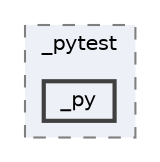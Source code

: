 digraph "C:/Users/LukeMabie/documents/Development/Password_Saver_Using_Django-master/venv/Lib/site-packages/_pytest/_py"
{
 // LATEX_PDF_SIZE
  bgcolor="transparent";
  edge [fontname=Helvetica,fontsize=10,labelfontname=Helvetica,labelfontsize=10];
  node [fontname=Helvetica,fontsize=10,shape=box,height=0.2,width=0.4];
  compound=true
  subgraph clusterdir_b3b37a221e9061020e777f5b90b2470a {
    graph [ bgcolor="#edf0f7", pencolor="grey50", label="_pytest", fontname=Helvetica,fontsize=10 style="filled,dashed", URL="dir_b3b37a221e9061020e777f5b90b2470a.html",tooltip=""]
  dir_22c76324289f7ea86c1311c5ad9546d1 [label="_py", fillcolor="#edf0f7", color="grey25", style="filled,bold", URL="dir_22c76324289f7ea86c1311c5ad9546d1.html",tooltip=""];
  }
}
